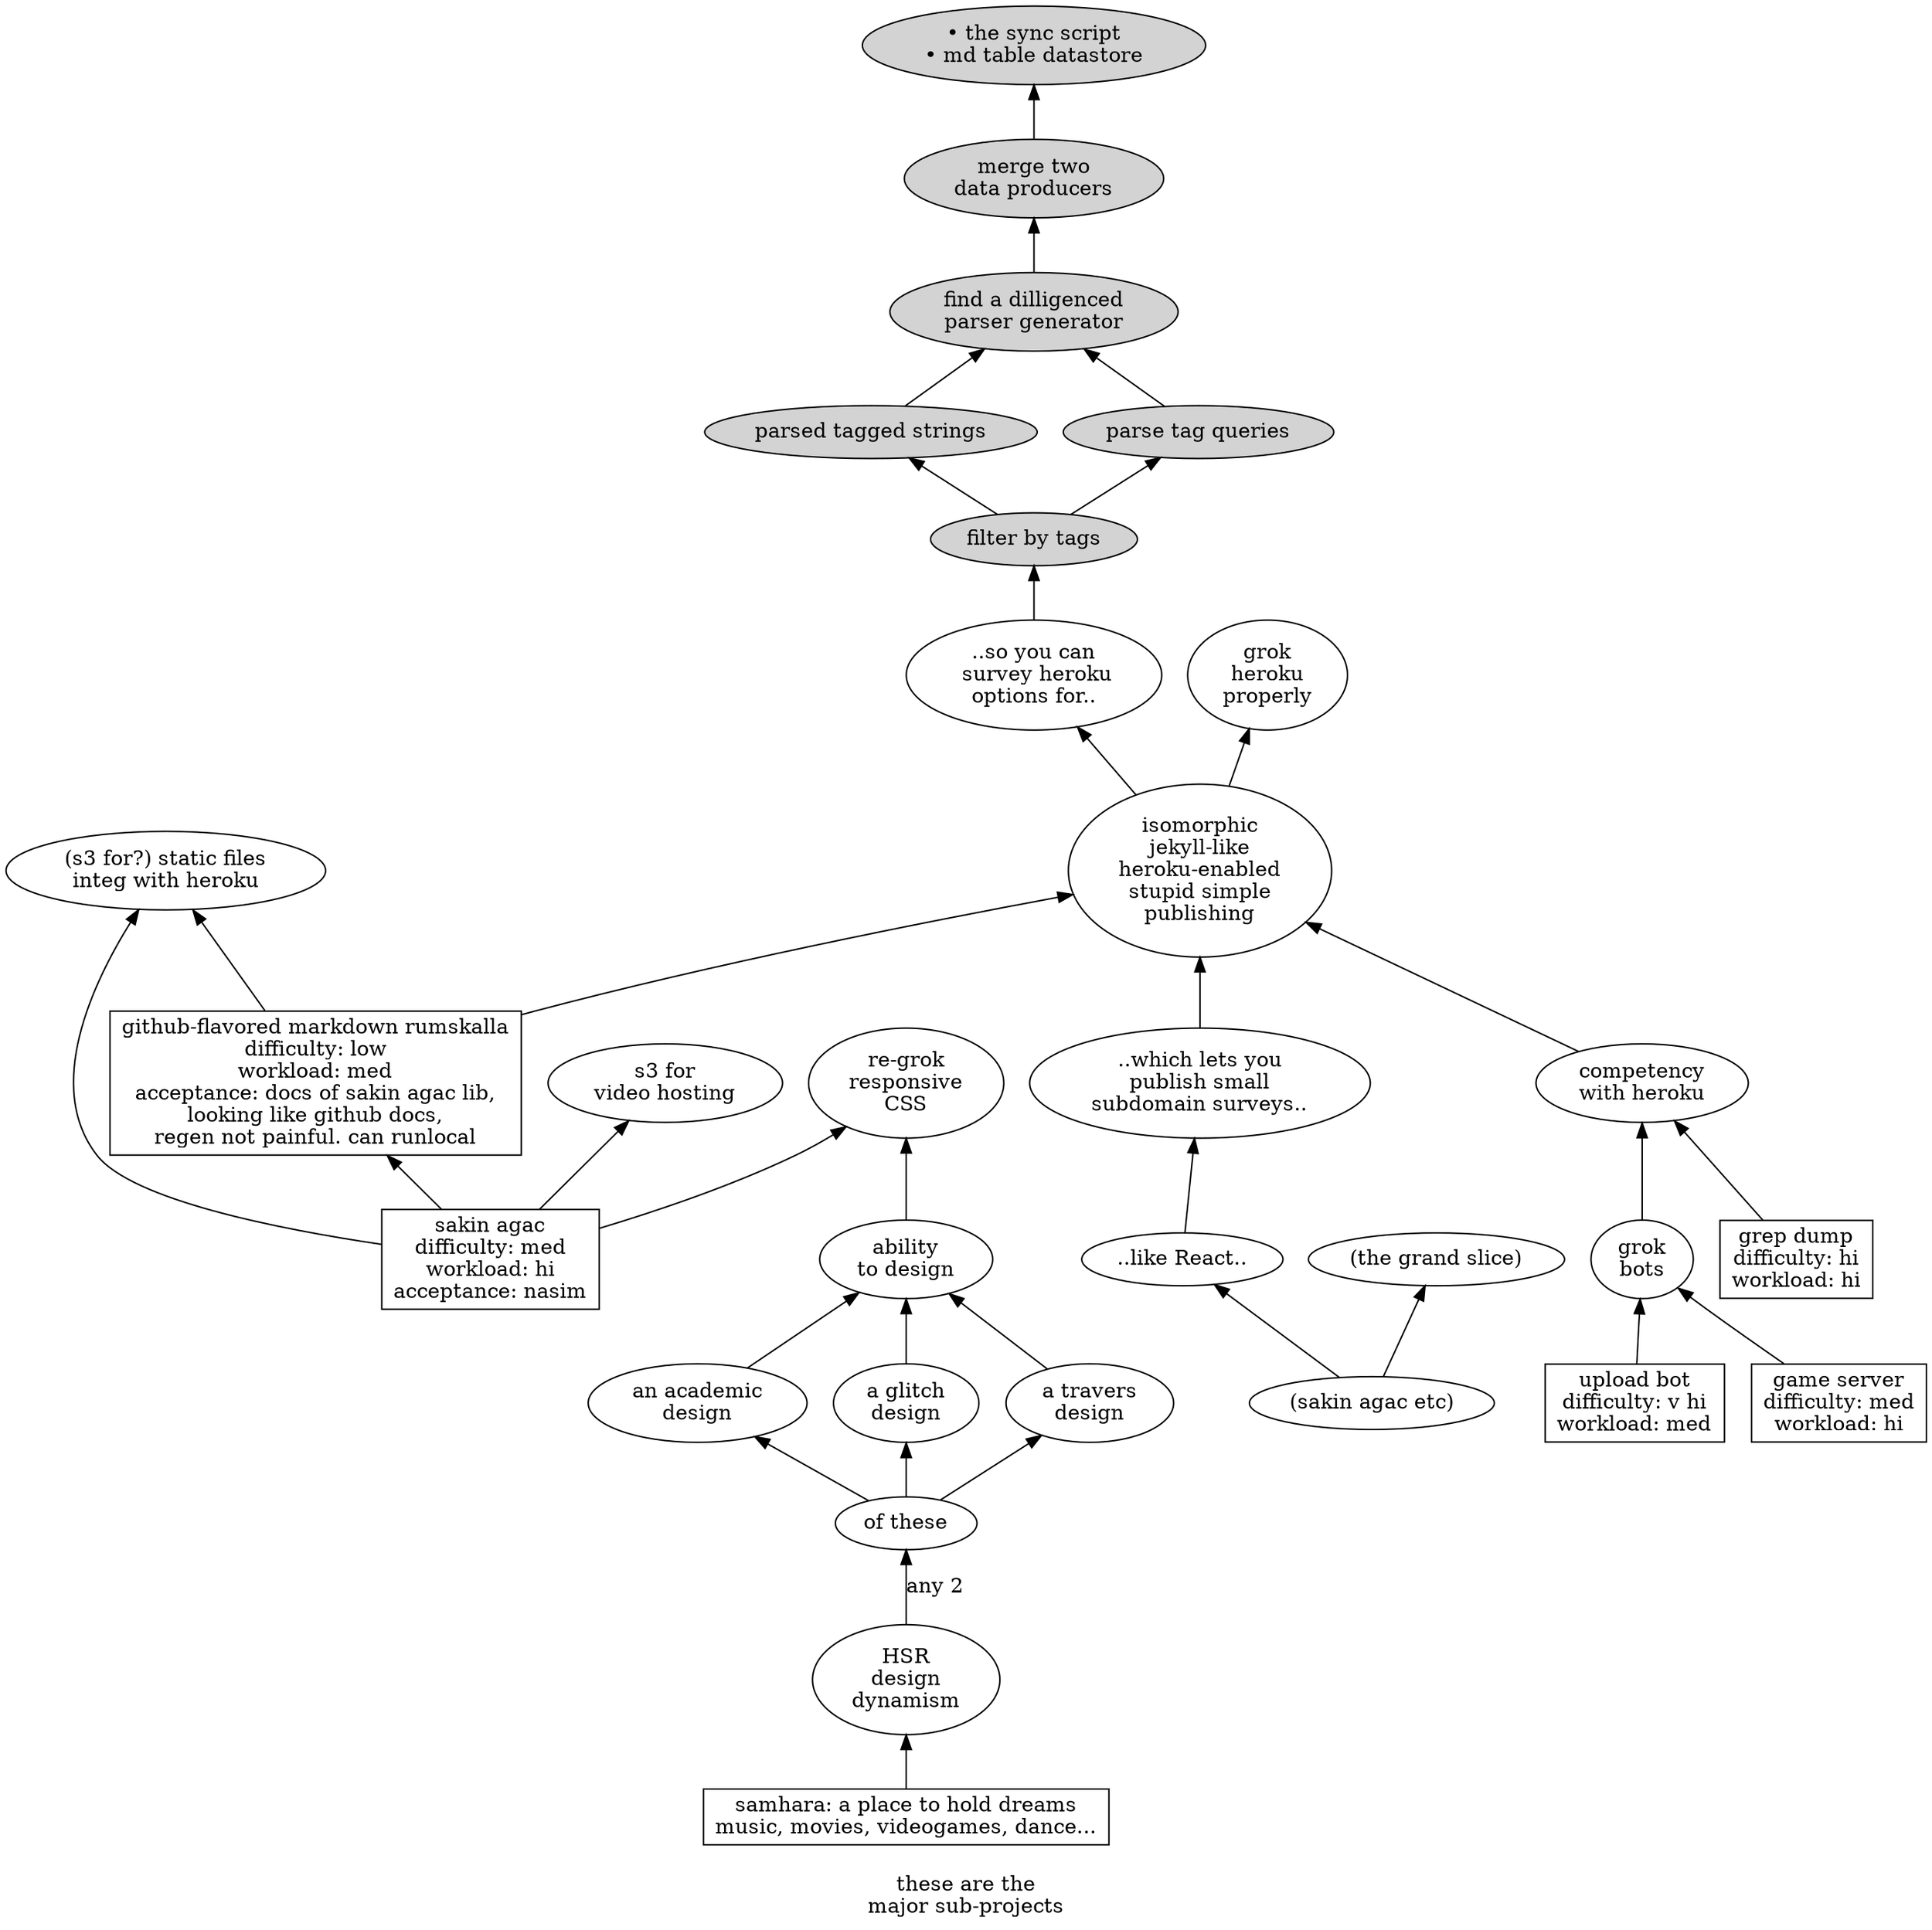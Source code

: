 digraph g {


/* nodes in alphabetical order (disregarding first component) */

n_css_academic[label="an academic
design
"
]
n_css_glitch[label="a glitch
design
"
]
g_css_travers[label="a travers
design
"
]
n_chose_pg[label="find a dilligenced
parser generator"
style=filled
]
n_css_aux_1[label="ability
to design
"
]
n_css_learn_responsive[label="re-grok
responsive
CSS
"
]
n_css_woah[label="HSR
design
dynamism
"
]
n_css_woah_aux_1[label="of these
"
]
n_bots_learn[label="grok
bots
"
]
n_dim_sum_heroku_plug_ins[label="..so you can
 survey heroku
options for..
"
]
n_filter_by[label="filter by tags"
style=filled
]
objective_game_server[label="game server
difficulty: med
workload: hi
"
shape=rect
]
gfm_rumskalla[label="github-flavored markdown rumskalla
difficulty: low
workload: med
acceptance: docs of sakin agac lib,
looking like github docs,
regen not painful. can runlocal
"
shape=rect
]
objective_grep_dump[label="grep dump
difficulty: hi
workload: hi
"
shape=rect
]
n_heroku_competency[label="competency
with heroku
"
]
n_heroku_grok[label="grok
heroku
properly
"
]
n_hosting_static_files[label="(s3 for?) static files
integ with heroku
"
]
n_hosting_videos[label="s3 for
video hosting
"
]
n_parse_taggings[label="parsed tagged strings"
style=filled
]
n_parse_queries[label="parse tag queries"
style=filled
]
n_publish_dim_sum[label="..which lets you
publish small
subdomain surveys..
"
]
n_publishing_simple[label=
"isomorphic
jekyll-like
heroku-enabled
stupid simple
publishing
"
]
n_react_xxx[label="..like React.."
]
n_mystery_one[label="(the grand slice)"
]
g_mystery_two[label="(sakin agac etc)"
]
objective_sakin_agac[label="sakin agac
difficulty: med
workload: hi
acceptance: nasim
"
shape=rect
]
objective_samhara[label="samhara: a place to hold dreams
music, movies, videogames, dance..."
shape=rect
]
n_sync[label="• the sync script
• md table datastore
"
style=filled
]
objective_upload_bot[label="upload bot
difficulty: v hi
workload: med
"
shape=rect
]
n_use_sync[label="merge two
data producers
"
style=filled
]


/* relationships in ordered by head node (then tail node) */

objective_game_server->n_bots_learn
objective_upload_bot->n_bots_learn
n_parse_queries->n_chose_pg
n_parse_taggings->n_chose_pg
n_css_woah_aux_1->n_css_academic
n_css_academic->n_css_aux_1
n_css_glitch->n_css_aux_1
g_css_travers->n_css_aux_1
n_css_aux_1->n_css_learn_responsive
objective_sakin_agac->n_css_learn_responsive
n_css_woah_aux_1->n_css_glitch
n_css_woah_aux_1->g_css_travers
objective_samhara->n_css_woah
n_css_woah->n_css_woah_aux_1[label="any 2"]
n_publishing_simple->n_dim_sum_heroku_plug_ins
n_dim_sum_heroku_plug_ins->n_filter_by
objective_sakin_agac->gfm_rumskalla
n_bots_learn->n_heroku_competency
n_publishing_simple->n_heroku_grok
objective_grep_dump->n_heroku_competency
gfm_rumskalla->n_hosting_static_files
objective_sakin_agac->n_hosting_static_files
objective_sakin_agac->n_hosting_videos
g_mystery_two->n_mystery_one
n_filter_by->n_parse_queries
n_filter_by->n_parse_taggings
n_react_xxx->n_publish_dim_sum
gfm_rumskalla->n_publishing_simple
n_heroku_competency->n_publishing_simple
n_publish_dim_sum->n_publishing_simple
g_mystery_two->n_react_xxx
n_use_sync->n_sync
n_chose_pg->n_use_sync


rankdir=BT

label="
these are the
major sub-projects
"
}
/*
#history-B.2: normalize node layout, alphabetize assocs (sort of) ONLY
#history-B.1: rename every node ONLY
#historyA.1: big spike
#born.
*/
